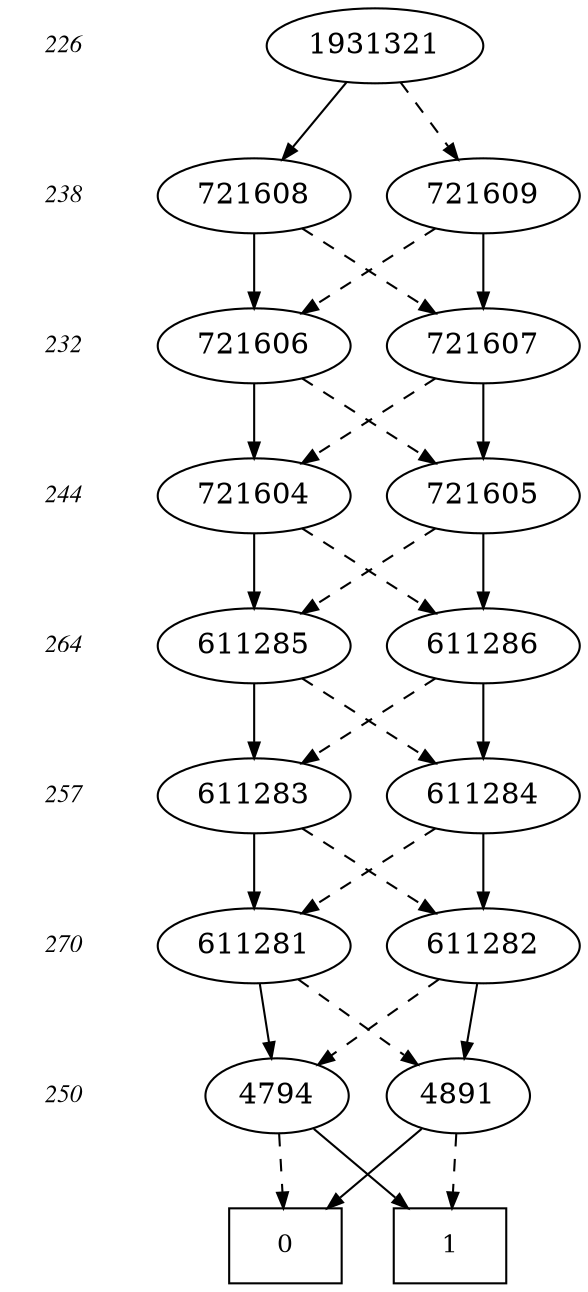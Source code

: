 digraph BDD {
center = true;
{ rank = same; { node [style=invis]; "T" };
 { node [shape=box,fontsize=12]; "0"; }
  { node [shape=box,fontsize=12]; "1"; }
}
{ rank=same; { node [shape=plaintext,fontname="Times Italic",fontsize=12] "226" };"1931321";}
{ rank=same; { node [shape=plaintext,fontname="Times Italic",fontsize=12] "238" };"721608";"721609";}
{ rank=same; { node [shape=plaintext,fontname="Times Italic",fontsize=12] "232" };"721606";"721607";}
{ rank=same; { node [shape=plaintext,fontname="Times Italic",fontsize=12] "244" };"721604";"721605";}
{ rank=same; { node [shape=plaintext,fontname="Times Italic",fontsize=12] "264" };"611285";"611286";}
{ rank=same; { node [shape=plaintext,fontname="Times Italic",fontsize=12] "257" };"611283";"611284";}
{ rank=same; { node [shape=plaintext,fontname="Times Italic",fontsize=12] "270" };"611281";"611282";}
{ rank=same; { node [shape=plaintext,fontname="Times Italic",fontsize=12] "250" };"4794";"4891";}
edge [style = invis]; {"226" -> "238" -> "232" -> "244" -> "264" -> "257" -> "270" -> "250" -> "T"; }
"4794" -> "1" [style=solid,arrowsize=".75"];
"4794" -> "0" [style=dashed,arrowsize=".75"];
"4891" -> "0" [style=solid,arrowsize=".75"];
"4891" -> "1" [style=dashed,arrowsize=".75"];
"611281" -> "4794" [style=solid,arrowsize=".75"];
"611281" -> "4891" [style=dashed,arrowsize=".75"];
"611282" -> "4891" [style=solid,arrowsize=".75"];
"611282" -> "4794" [style=dashed,arrowsize=".75"];
"611283" -> "611281" [style=solid,arrowsize=".75"];
"611283" -> "611282" [style=dashed,arrowsize=".75"];
"611284" -> "611282" [style=solid,arrowsize=".75"];
"611284" -> "611281" [style=dashed,arrowsize=".75"];
"611285" -> "611283" [style=solid,arrowsize=".75"];
"611285" -> "611284" [style=dashed,arrowsize=".75"];
"611286" -> "611284" [style=solid,arrowsize=".75"];
"611286" -> "611283" [style=dashed,arrowsize=".75"];
"721604" -> "611285" [style=solid,arrowsize=".75"];
"721604" -> "611286" [style=dashed,arrowsize=".75"];
"721605" -> "611286" [style=solid,arrowsize=".75"];
"721605" -> "611285" [style=dashed,arrowsize=".75"];
"721606" -> "721604" [style=solid,arrowsize=".75"];
"721606" -> "721605" [style=dashed,arrowsize=".75"];
"721607" -> "721605" [style=solid,arrowsize=".75"];
"721607" -> "721604" [style=dashed,arrowsize=".75"];
"721608" -> "721606" [style=solid,arrowsize=".75"];
"721608" -> "721607" [style=dashed,arrowsize=".75"];
"721609" -> "721607" [style=solid,arrowsize=".75"];
"721609" -> "721606" [style=dashed,arrowsize=".75"];
"1931321" -> "721608" [style=solid,arrowsize=".75"];
"1931321" -> "721609" [style=dashed,arrowsize=".75"];
}

